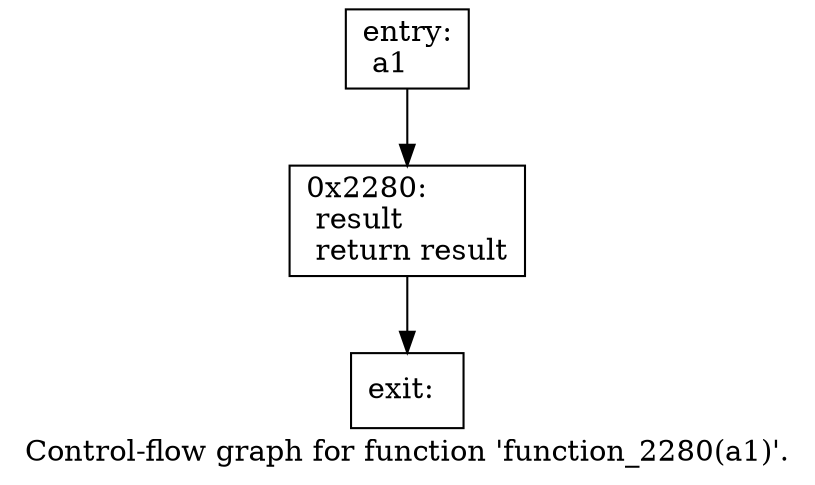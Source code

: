 digraph "Control-flow graph for function 'function_2280(a1)'." {
  label="Control-flow graph for function 'function_2280(a1)'.";
  node [shape=record];

  Node07C7D570 [label="{entry:\l  a1\l}"];
  Node07C7D570 -> Node07C7DE28;
  Node07C7DE28 [label="{0x2280:\l  result\l  return result\l}"];
  Node07C7DE28 -> Node07C7E3C8;
  Node07C7E3C8 [label="{exit:\l}"];

}
